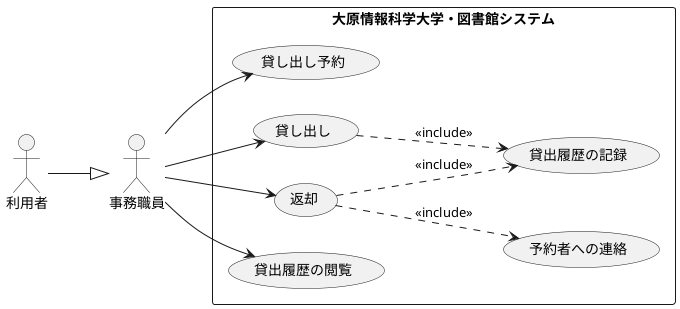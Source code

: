 @startuml 大原情報科学大学・図書館システムユースケース図
left to right direction
actor 利用者 as User
actor 事務職員 as Staff
 
rectangle 大原情報科学大学・図書館システム {
  usecase "貸し出し予約" as Reserve
  usecase "貸し出し" as Checkout
  usecase "返却" as Return
  usecase "貸出履歴の閲覧" as ViewHistory
  usecase "貸出履歴の記録" as RecordHistory
  usecase "予約者への連絡" as NotifyReservation
}
 
User --|> Staff
Staff --> Checkout
Staff --> Return
Staff --> Reserve
Staff --> ViewHistory
 
Checkout ..> RecordHistory : <<include>>
Return ..> RecordHistory : <<include>>
Return ..> NotifyReservation : <<include>>
@enduml